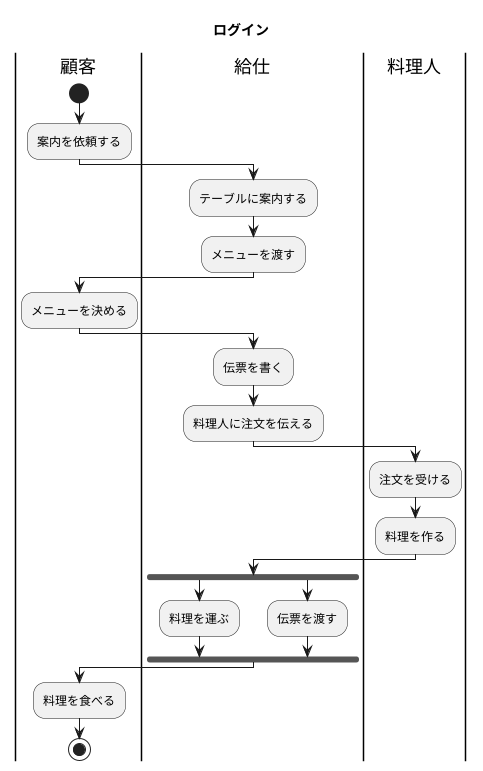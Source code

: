 @startuml レストラン
title ログイン
|顧客|
start
:案内を依頼する;
|給仕|
:テーブルに案内する;
:メニューを渡す;
|顧客|
:メニューを決める;
|給仕|
:伝票を書く;
:料理人に注文を伝える;
|料理人|
:注文を受ける;
:料理を作る;
|給仕|
fork
:料理を運ぶ;
fork again
:伝票を渡す;
end fork
|顧客|
:料理を食べる;

stop
@enduml